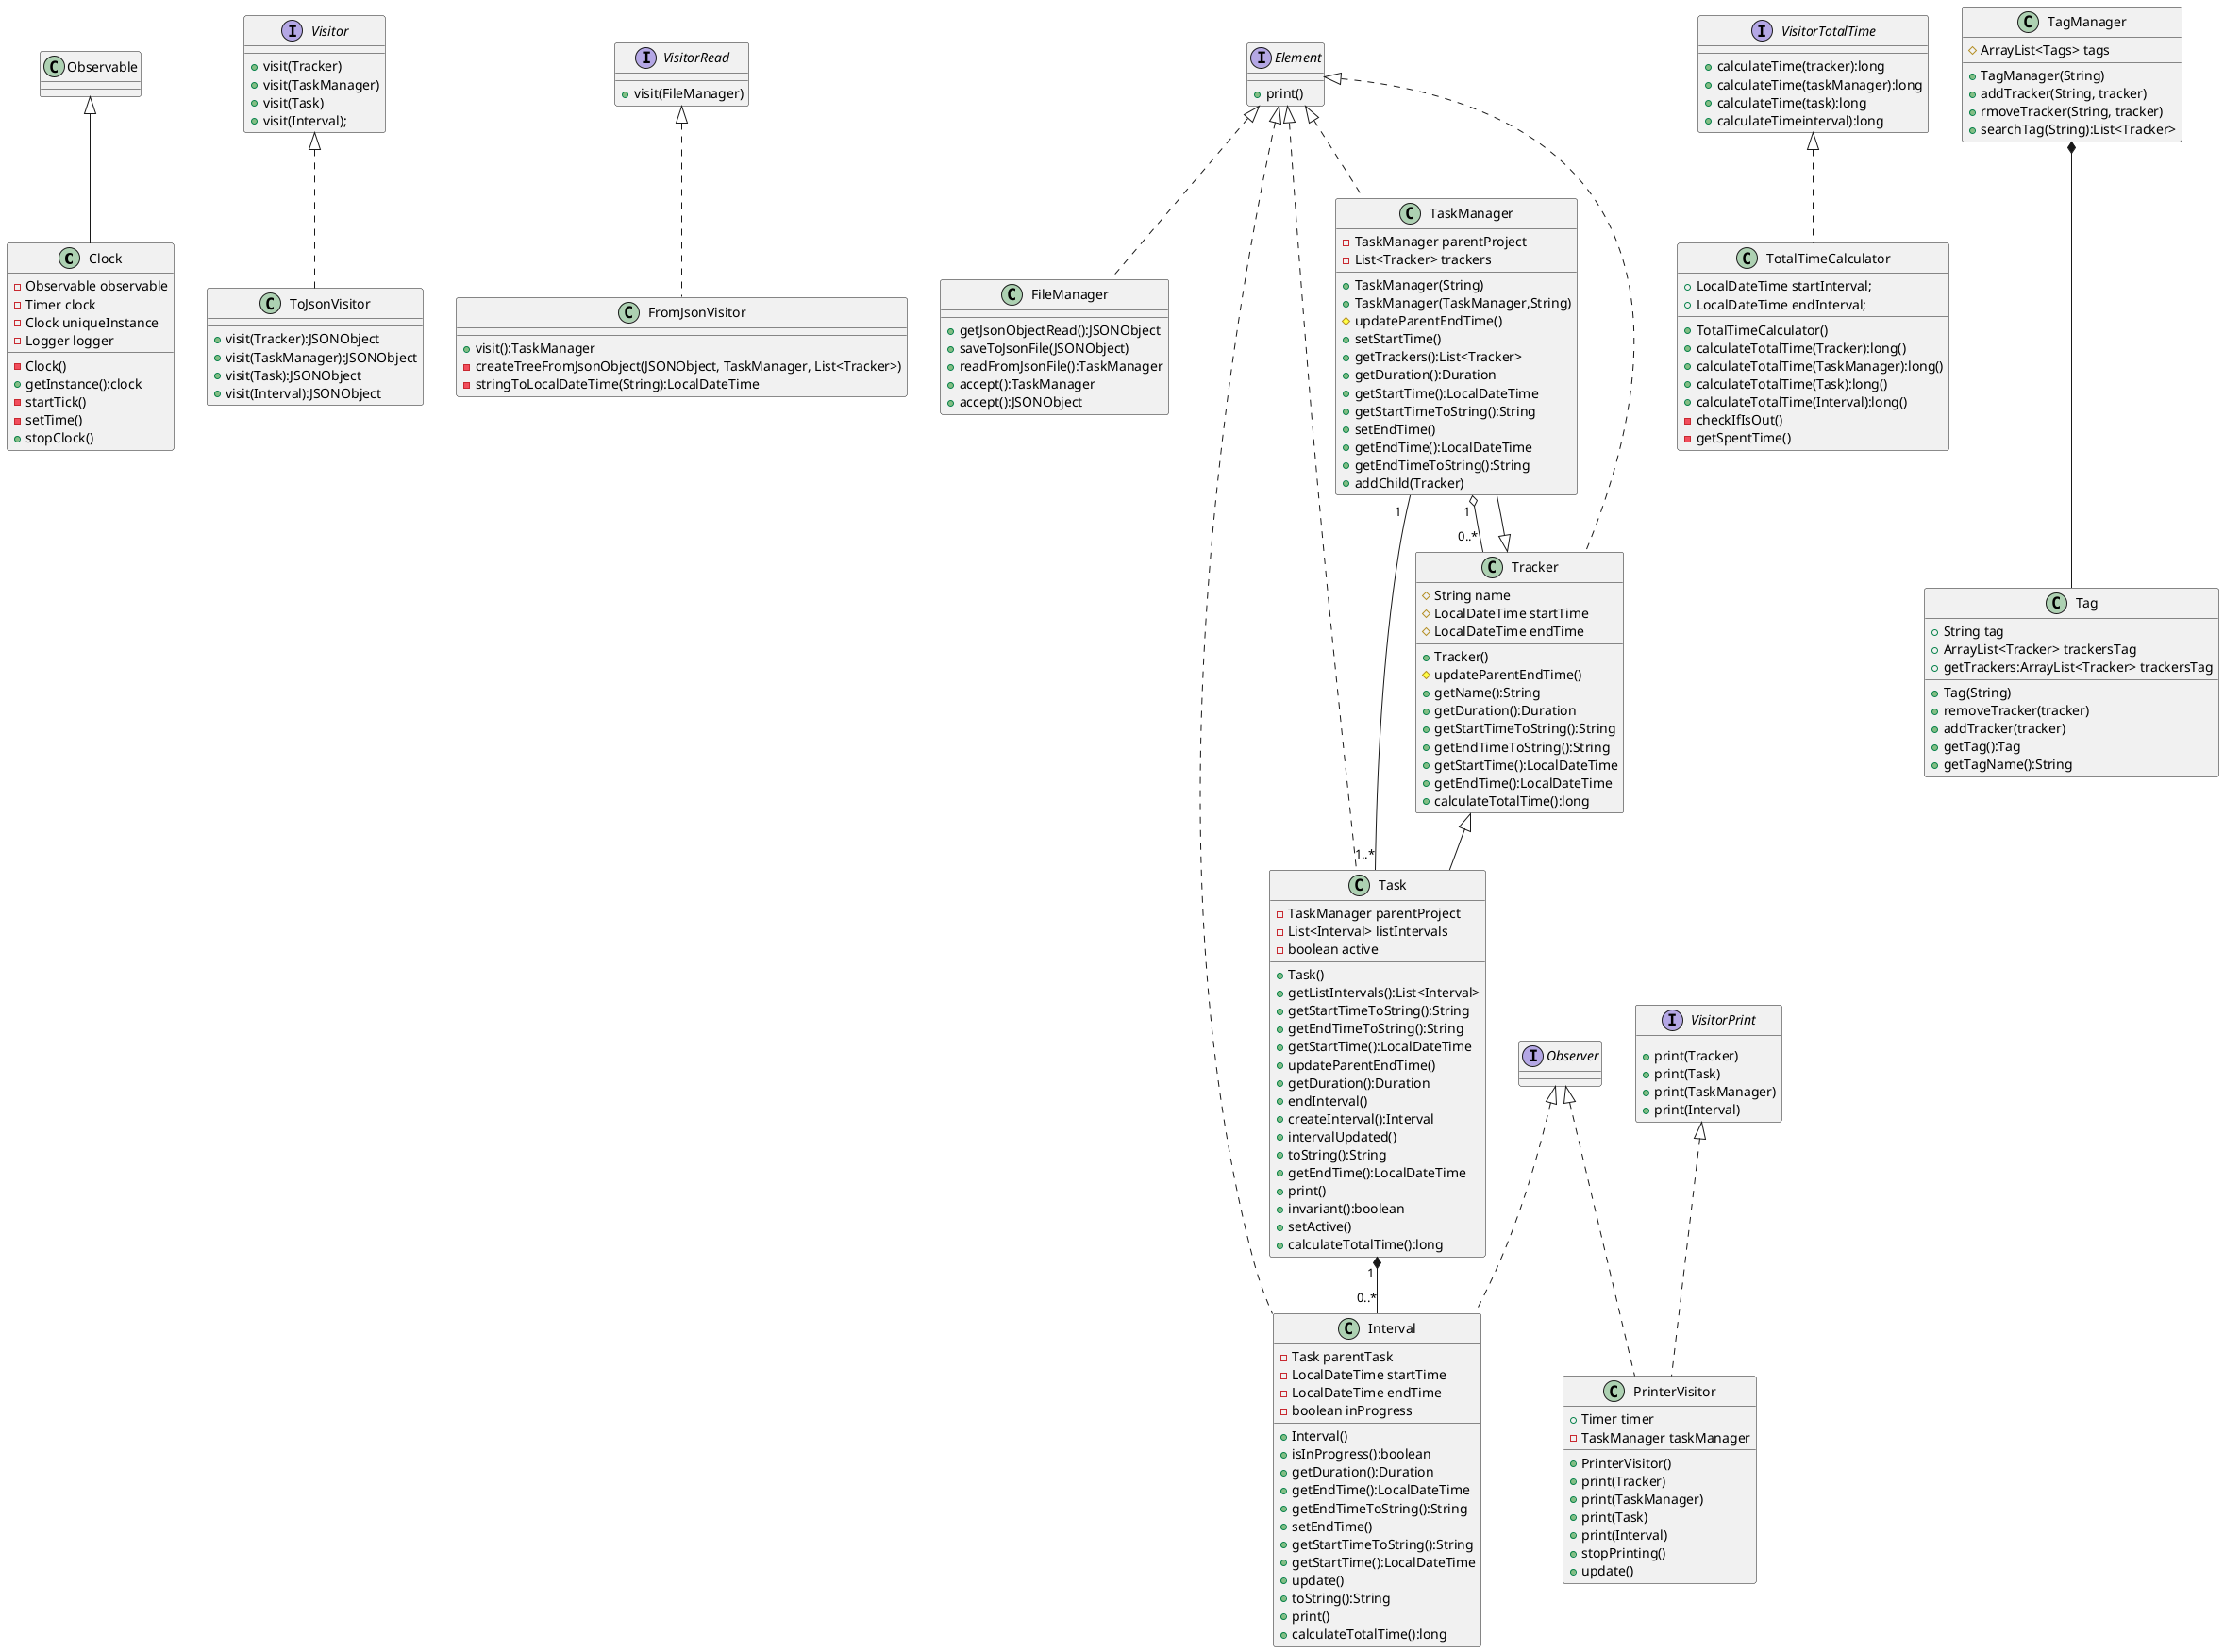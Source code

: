 @startuml
class Clock{
-Observable observable
-Timer clock
-Clock uniqueInstance
-Logger logger
-Clock()
+getInstance():clock
-startTick()
-setTime()
+stopClock()
}
interface Visitor{
+visit(Tracker)
+visit(TaskManager)
+visit(Task)
+visit(Interval);
}

interface VisitorRead{
+visit(FileManager)
}
interface Element{
+print()
}

interface VisitorPrint{
+print(Tracker)
+print(Task)
+print(TaskManager)
+print(Interval)
}

class FileManager{
+getJsonObjectRead():JSONObject
+saveToJsonFile(JSONObject)
+readFromJsonFile():TaskManager
+accept():TaskManager
+accept():JSONObject
}

class ToJsonVisitor{
+visit(Tracker):JSONObject
+visit(TaskManager):JSONObject
+visit(Task):JSONObject
+visit(Interval):JSONObject
}

class FromJsonVisitor{
+visit():TaskManager
-createTreeFromJsonObject(JSONObject, TaskManager, List<Tracker>)
-stringToLocalDateTime(String):LocalDateTime
}

class Interval{
-Task parentTask
-LocalDateTime startTime
-LocalDateTime endTime
-boolean inProgress
+Interval()
+isInProgress():boolean
+getDuration():Duration
+getEndTime():LocalDateTime
+getEndTimeToString():String
+setEndTime()
+getStartTimeToString():String
+getStartTime():LocalDateTime
+update()
+toString():String
+print()
+calculateTotalTime():long
}

class PrinterVisitor{
+Timer timer
-TaskManager taskManager
+PrinterVisitor()
+print(Tracker)
+print(TaskManager)
+print(Task)
+print(Interval)
+stopPrinting()
+update()
}

class Task{
-TaskManager parentProject
-List<Interval> listIntervals
-boolean active
+Task()
+getListIntervals():List<Interval>
+getStartTimeToString():String
+getEndTimeToString():String
+getStartTime():LocalDateTime
+updateParentEndTime()
+getDuration():Duration
+endInterval()
+createInterval():Interval
+intervalUpdated()
+toString():String
+getEndTime():LocalDateTime
+print()
+invariant():boolean
+setActive()
+calculateTotalTime():long
}

class TaskManager{
-TaskManager parentProject
-List<Tracker> trackers
+TaskManager(String)
+TaskManager(TaskManager,String)
#updateParentEndTime()
+setStartTime()
+getTrackers():List<Tracker>
+getDuration():Duration
+getStartTime():LocalDateTime
+getStartTimeToString():String
+setEndTime()
+getEndTime():LocalDateTime
+getEndTimeToString():String
+addChild(Tracker)
}

class Tracker{
#String name
#LocalDateTime startTime
#LocalDateTime endTime
+Tracker()
#updateParentEndTime()
+getName():String
+getDuration():Duration
+getStartTimeToString():String
+getEndTimeToString():String
+getStartTime():LocalDateTime
+getEndTime():LocalDateTime
+calculateTotalTime():long
}

class TotalTimeCalculator{
+LocalDateTime startInterval;
+LocalDateTime endInterval;
+TotalTimeCalculator()
+calculateTotalTime(Tracker):long()
+calculateTotalTime(TaskManager):long()
+calculateTotalTime(Task):long()
+calculateTotalTime(Interval):long()
-checkIfIsOut()
-getSpentTime()
}

interface VisitorTotalTime{
  +calculateTime(tracker):long
  +calculateTime(taskManager):long
  +calculateTime(task):long
  +calculateTimeinterval):long
}

class TagManager{
#ArrayList<Tags> tags
+TagManager(String)
+addTracker(String, tracker)
+rmoveTracker(String, tracker)
+searchTag(String):List<Tracker>
}

class Tag{
+String tag
+ArrayList<Tracker> trackersTag
+Tag(String)
+removeTracker(tracker)
+addTracker(tracker)
+getTag():Tag
+getTagName():String
+getTrackers:ArrayList<Tracker> trackersTag
}

interface Observer

class Observable

TaskManager"1  " -- "1..*" Task
class Task extends Tracker
class TaskManager extends Tracker
Task "1 "*--"0..*"Interval
class Interval implements Element
class Interval implements Observer
TaskManager "1 " o--"0..* "Tracker
class Clock extends Observable
class PrinterVisitor implements VisitorPrint
class PrinterVisitor implements Observer
class Task implements Element
class Tracker implements Element
class TaskManager implements Element
class FileManager implements Element
class FromJsonVisitor implements VisitorRead
class ToJsonVisitor implements Visitor
class TotalTimeCalculator implements VisitorTotalTime
TagManager *--- Tag
@enduml